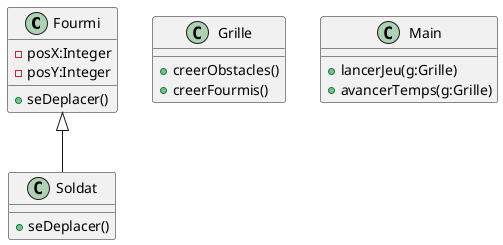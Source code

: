@startuml
'https://plantuml.com/class-diagram

class Fourmi
{
    +seDeplacer()
    -posX:Integer
    -posY:Integer
}

class Soldat extends Fourmi
{
    +seDeplacer()
}

class Grille
{
    +creerObstacles()
    +creerFourmis()
}

class Main
{
    +lancerJeu(g:Grille)
    +avancerTemps(g:Grille)
}

@enduml